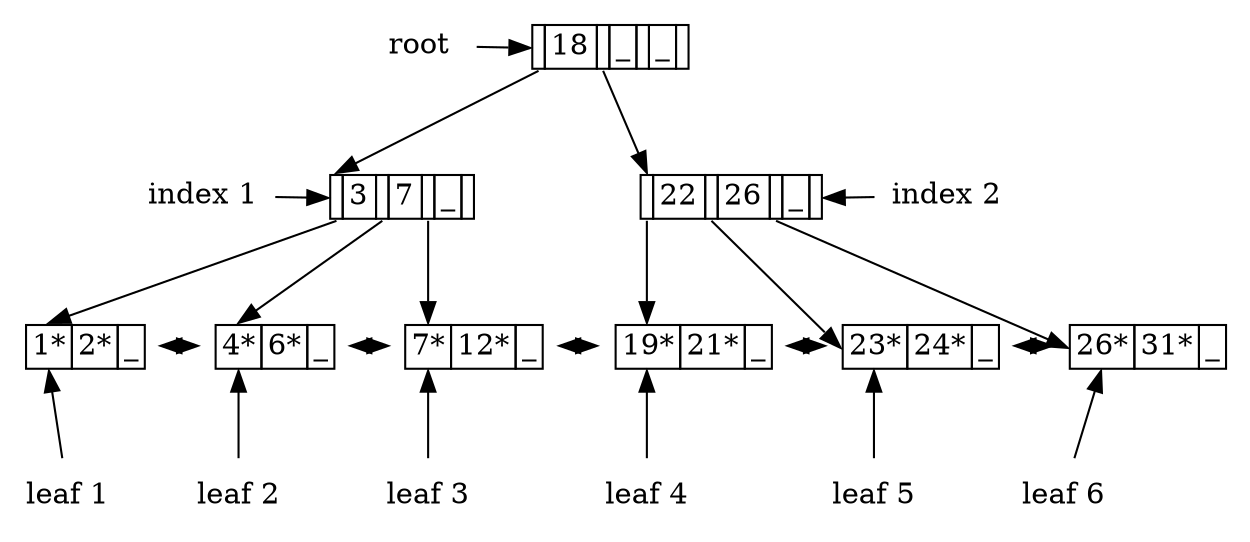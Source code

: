 digraph G
{
    splines=false
    root_node
    [
        shape = none
        label = <<table border="0" cellborder="1" cellspacing="0">
                    <tr>
                        <td port="connector0"></td>
                        <td port="key0">18</td>
                        <td port="connector1"></td>
                        <td port="key1">_</td>
                        <td port="connector2"></td>
                        <td port="key2">_</td>
                        <td port="connector3"></td>
                    </tr>
                </table>>
    ]
    index_node_1
    [
        shape = none
        label = <<table border="0" cellborder="1" cellspacing="0">
                    <tr>
                        <td port="connector0"></td>
                        <td port="key0">3</td>
                        <td port="connector1"></td>
                        <td port="key1">7</td>
                        <td port="connector2"></td>
                        <td port="key2">_</td>
                        <td port="connector3"></td>
                    </tr>
                </table>>
    ]
    index_node_2
    [
        shape = none
        label = <<table border="0" cellborder="1" cellspacing="0">
                    <tr>
                        <td port="connector0"></td>
                        <td port="key0">22</td>
                        <td port="connector1"></td>
                        <td port="key1">26</td>
                        <td port="connector2"></td>
                        <td port="key2">_</td>
                        <td port="connector3"></td>
                    </tr>
                </table>>
    ]
    leaf_node_1
    [
        shape = none
        label = <<table border="0" cellborder="1" cellspacing="0">
                    <tr>
                        <td port="key0">1*</td>
                        <td port="key1">2*</td>
                        <td port="key2">_</td>
                    </tr>
                </table>>
    ]
    leaf_node_2
    [
        shape = none
        label = <<table border="0" cellborder="1" cellspacing="0">
                    <tr>
                        <td port="key0">4*</td>
                        <td port="key1">6*</td>
                        <td port="key2">_</td>
                    </tr>
                </table>>
    ]
    leaf_node_3
    [
        shape = none
        label = <<table border="0" cellborder="1" cellspacing="0">
                    <tr>
                        <td port="key0">7*</td>
                        <td port="key1">12*</td>
                        <td port="key2">_</td>
                    </tr>
                </table>>
    ]
    leaf_node_4
    [
        shape = none
        label = <<table border="0" cellborder="1" cellspacing="0">
                    <tr>
                        <td port="key0">19*</td>
                        <td port="key1">21*</td>
                        <td port="key2">_</td>
                    </tr>
                </table>>
    ]
    leaf_node_5
    [
        shape = none
        label = <<table border="0" cellborder="1" cellspacing="0">
                    <tr>
                        <td port="key0">23*</td>
                        <td port="key1">24*</td>
                        <td port="key2">_</td>
                    </tr>
                </table>>
    ]
    leaf_node_6
    [
        shape = none
        label = <<table border="0" cellborder="1" cellspacing="0">
                    <tr>
                        <td port="key0">26*</td>
                        <td port="key1">31*</td>
                        <td port="key2">_</td>
                    </tr>
                </table>>
    ]

    root_label [ shape = none label="root" ]
    root_label -> root_node:"connector0"

    root_node:"connector0" -> index_node_1:"connector0" 
    root_node:"connector1" -> index_node_2:"connector0"

    index_1_label [ shape = none label="index 1"]
    index_1_label -> index_node_1:"connector0"
    index_node_1:"connector0" -> leaf_node_1:"key0" 
    index_node_1:"connector1" -> leaf_node_2:"key0"
    index_node_1:"connector2" -> leaf_node_3:"key0"

    index_node_2:"connector0" -> leaf_node_4:"key0" 
    index_node_2:"connector1" -> leaf_node_5:"key0"
    index_node_2:"connector2" -> leaf_node_6:"key0"
    index_2_label [ shape = none label="index 2"]
    index_2_label -> index_node_2:"connector3"

    leaf_1_label [ shape=none label="leaf 1"]
    leaf_1_label -> leaf_node_1:"key0"
    leaf_2_label [ shape=none label="leaf 2"]
    leaf_2_label -> leaf_node_2:"key0"
    leaf_3_label [ shape=none label="leaf 3"]
    leaf_3_label -> leaf_node_3:"key0"
    leaf_4_label [ shape=none label="leaf 4"]
    leaf_4_label -> leaf_node_4:"key0"
    leaf_5_label [ shape=none label="leaf 5"]
    leaf_5_label -> leaf_node_5:"key0"
    leaf_6_label [ shape=none label="leaf 6"]
    leaf_6_label -> leaf_node_6:"key0"

    // make invisible ranks
    rank1 [style=invisible]
    rank1 -> index_1_label -> index_node_1 -> index_node_2 -> index_2_label [style=invis]
    leaf_1_label -> leaf_2_label -> leaf_3_label -> leaf_4_label -> leaf_5_label -> leaf_6_label [style=invis];
    leaf_node_1 -> leaf_node_2 -> leaf_node_3 -> leaf_node_4 -> leaf_node_5 -> leaf_node_6 [dir=both constraint=false]

    {rank=min; root_label root_node}
    {rank=same; index_1_label index_node_1 index_node_2 index_2_label}
    {rank=same; leaf_node_1 leaf_node_2 leaf_node_3 leaf_node_4 leaf_node_5 leaf_node_6}
    {rank=max; leaf_1_label leaf_2_label leaf_3_label leaf_4_label leaf_5_label leaf_6_label }
}
